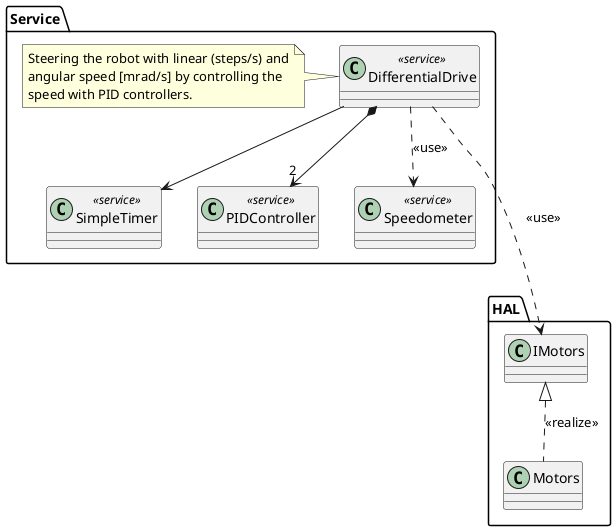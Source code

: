 @startuml

package "Service" {
    class "DifferentialDrive" as differentialDrive <<service>>
    class "SimpleTimer" as simpleTimer <<service>>
    class "PIDController" as pidController <<service>>
    class "Speedometer" as speedometer <<service>>

    note left of differentialDrive
        Steering the robot with linear (steps/s) and
        angular speed [mrad/s] by controlling the
        speed with PID controllers.
    end note

    differentialDrive --> simpleTimer
    differentialDrive *--> "2" pidController
    differentialDrive ..> speedometer: <<use>>
}

package "HAL" {
    class "IMotors" as iMotors
    class "Motors" as motors

    iMotors <|.. motors: <<realize>>
}

differentialDrive ...> iMotors: <<use>>

@enduml

